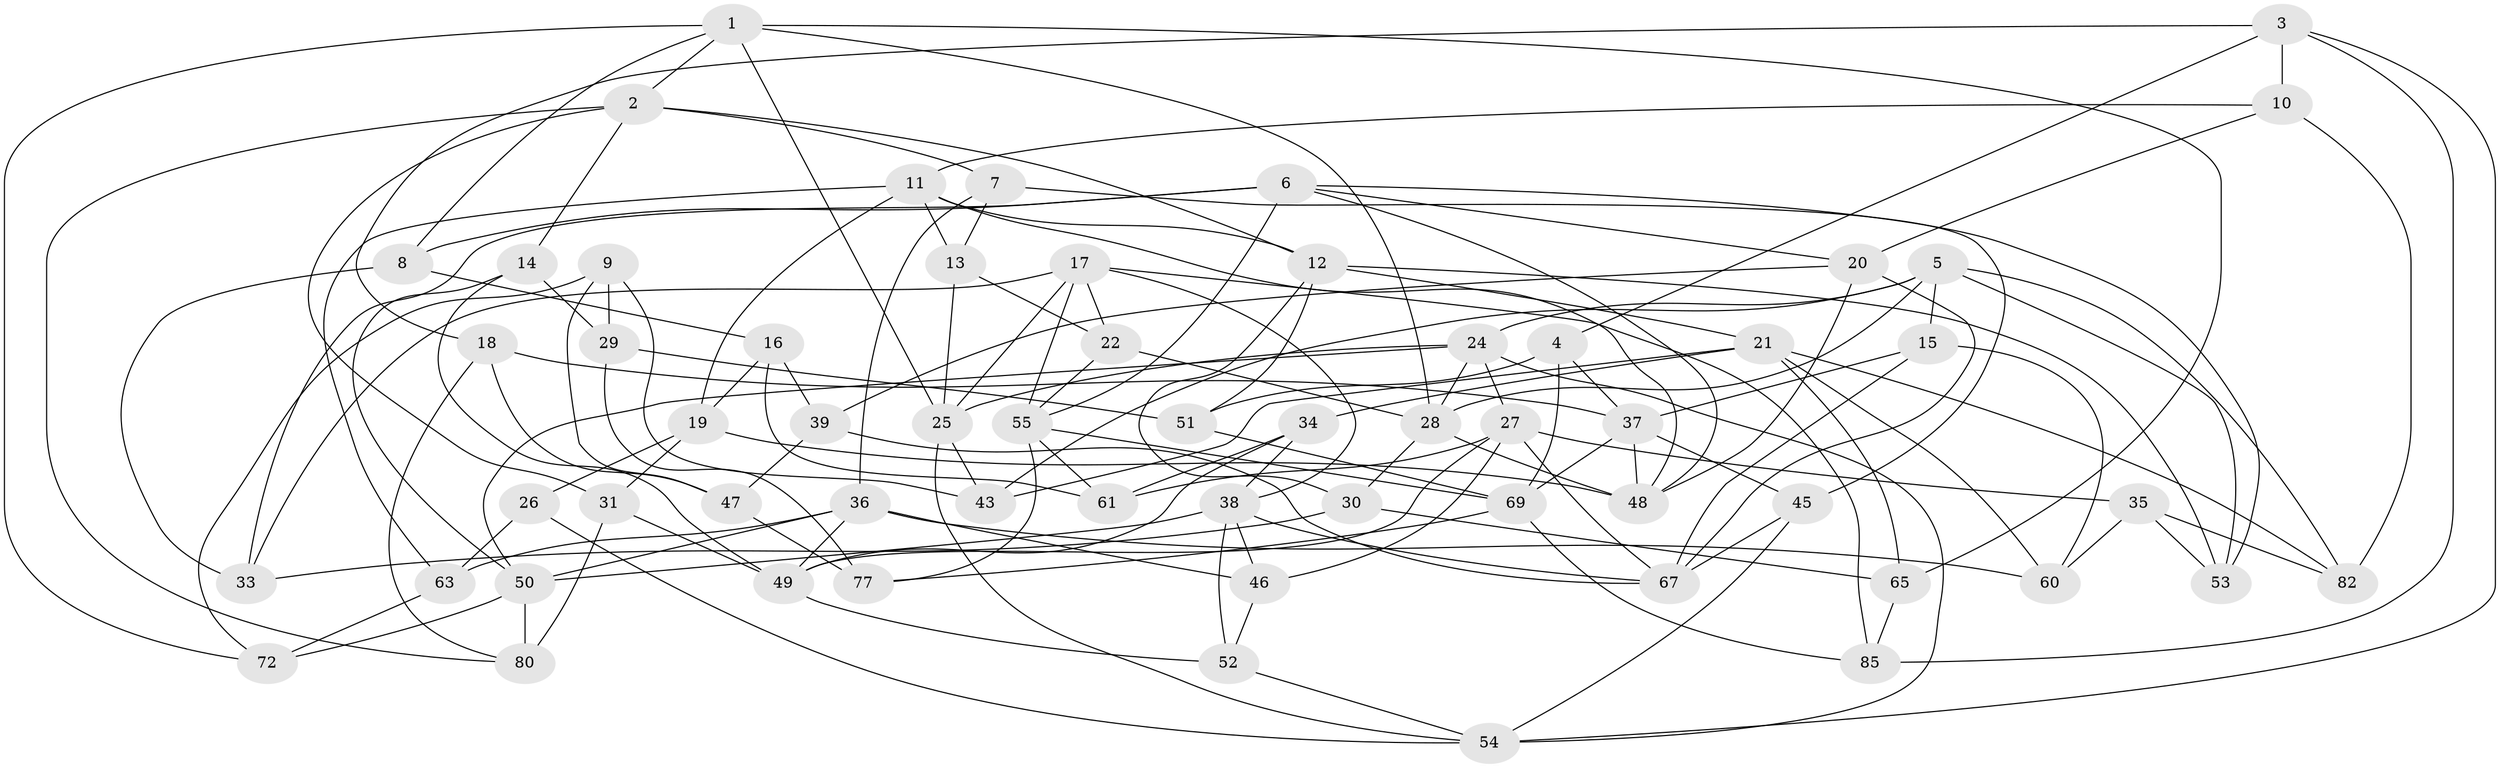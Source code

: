 // Generated by graph-tools (version 1.1) at 2025/24/03/03/25 07:24:29]
// undirected, 60 vertices, 143 edges
graph export_dot {
graph [start="1"]
  node [color=gray90,style=filled];
  1 [super="+23"];
  2 [super="+57"];
  3 [super="+79"];
  4;
  5 [super="+71"];
  6 [super="+75"];
  7;
  8;
  9;
  10 [super="+40"];
  11 [super="+64"];
  12 [super="+62"];
  13;
  14;
  15;
  16;
  17 [super="+44"];
  18;
  19 [super="+83"];
  20 [super="+76"];
  21 [super="+41"];
  22;
  24 [super="+32"];
  25 [super="+42"];
  26;
  27 [super="+74"];
  28 [super="+59"];
  29;
  30;
  31;
  33;
  34;
  35;
  36 [super="+58"];
  37 [super="+66"];
  38 [super="+68"];
  39;
  43;
  45;
  46;
  47;
  48 [super="+73"];
  49 [super="+56"];
  50 [super="+86"];
  51;
  52;
  53;
  54 [super="+81"];
  55 [super="+78"];
  60;
  61;
  63;
  65;
  67 [super="+70"];
  69 [super="+84"];
  72;
  77;
  80;
  82;
  85;
  1 -- 65;
  1 -- 8;
  1 -- 72;
  1 -- 28;
  1 -- 25;
  1 -- 2;
  2 -- 12;
  2 -- 7;
  2 -- 80;
  2 -- 14;
  2 -- 31;
  3 -- 18;
  3 -- 54;
  3 -- 10 [weight=2];
  3 -- 4;
  3 -- 85;
  4 -- 51;
  4 -- 37;
  4 -- 69;
  5 -- 53;
  5 -- 24;
  5 -- 15;
  5 -- 82;
  5 -- 43;
  5 -- 28;
  6 -- 55;
  6 -- 33;
  6 -- 8;
  6 -- 20;
  6 -- 53;
  6 -- 48;
  7 -- 13;
  7 -- 45;
  7 -- 36;
  8 -- 16;
  8 -- 33;
  9 -- 43;
  9 -- 72;
  9 -- 29;
  9 -- 47;
  10 -- 82;
  10 -- 20 [weight=2];
  10 -- 11;
  11 -- 63;
  11 -- 48;
  11 -- 19;
  11 -- 12;
  11 -- 13;
  12 -- 30;
  12 -- 51;
  12 -- 53;
  12 -- 21;
  13 -- 22;
  13 -- 25;
  14 -- 29;
  14 -- 49;
  14 -- 50;
  15 -- 60;
  15 -- 67;
  15 -- 37;
  16 -- 39;
  16 -- 61;
  16 -- 19;
  17 -- 55;
  17 -- 22;
  17 -- 38;
  17 -- 85;
  17 -- 25;
  17 -- 33;
  18 -- 80;
  18 -- 37;
  18 -- 47;
  19 -- 31;
  19 -- 48;
  19 -- 26 [weight=2];
  20 -- 39;
  20 -- 67;
  20 -- 48;
  21 -- 43;
  21 -- 60;
  21 -- 34;
  21 -- 65;
  21 -- 82;
  22 -- 55;
  22 -- 28;
  24 -- 25;
  24 -- 28;
  24 -- 27;
  24 -- 54;
  24 -- 50;
  25 -- 43;
  25 -- 54;
  26 -- 63;
  26 -- 54;
  27 -- 46;
  27 -- 67;
  27 -- 35;
  27 -- 61;
  27 -- 49;
  28 -- 30;
  28 -- 48;
  29 -- 77;
  29 -- 51;
  30 -- 65;
  30 -- 33;
  31 -- 80;
  31 -- 49;
  34 -- 49;
  34 -- 61;
  34 -- 38;
  35 -- 60;
  35 -- 82;
  35 -- 53;
  36 -- 49;
  36 -- 63;
  36 -- 60;
  36 -- 50;
  36 -- 46;
  37 -- 48;
  37 -- 45;
  37 -- 69;
  38 -- 52;
  38 -- 46;
  38 -- 67;
  38 -- 50;
  39 -- 47;
  39 -- 67;
  45 -- 67;
  45 -- 54;
  46 -- 52;
  47 -- 77;
  49 -- 52;
  50 -- 80;
  50 -- 72;
  51 -- 69;
  52 -- 54;
  55 -- 61;
  55 -- 69;
  55 -- 77;
  63 -- 72;
  65 -- 85;
  69 -- 85;
  69 -- 77;
}
